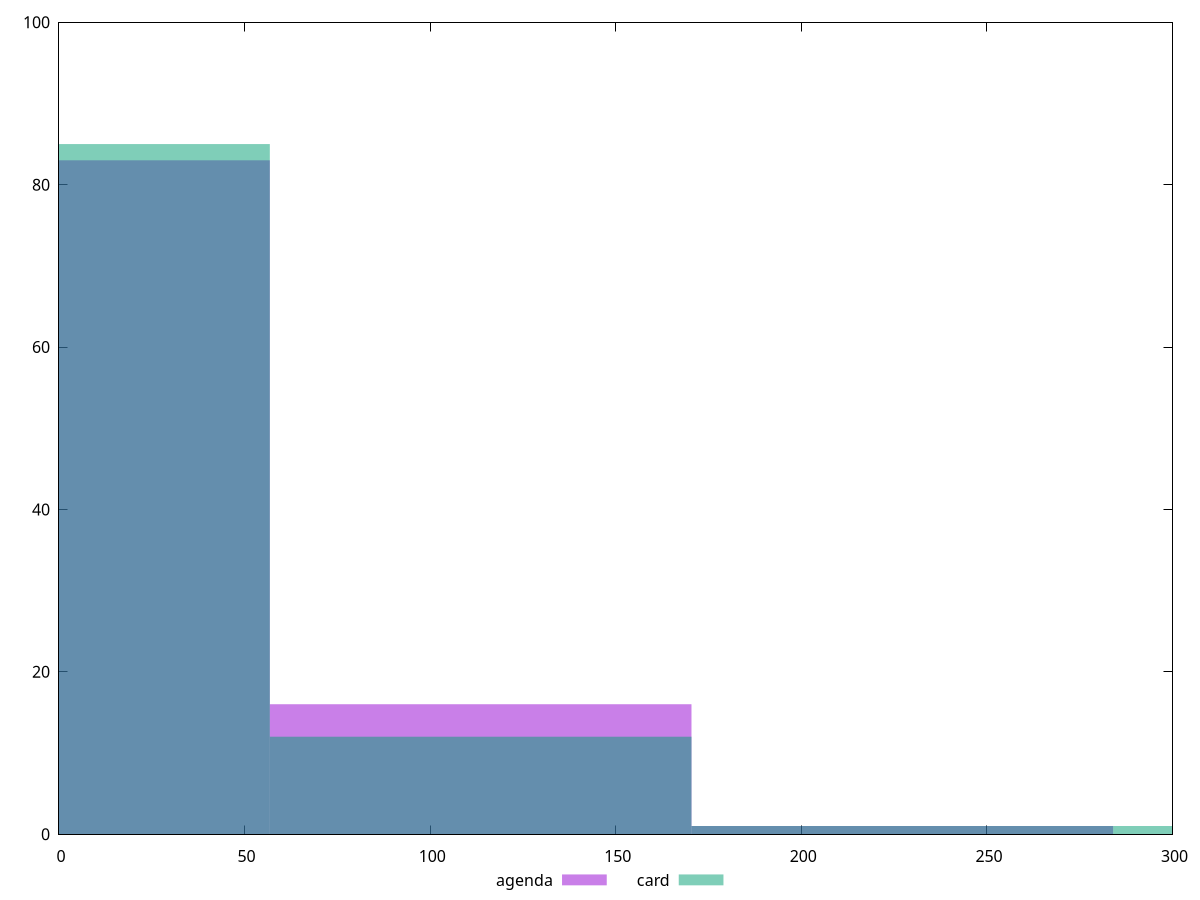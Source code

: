 reset

$agenda <<EOF
113.60203211603718 16
227.20406423207436 1
0 83
EOF

$card <<EOF
113.60203211603718 12
0 85
227.20406423207436 1
340.8060963481115 1
EOF

set key outside below
set boxwidth 113.60203211603718
set xrange [0:300]
set yrange [0:100]
set trange [0:100]
set style fill transparent solid 0.5 noborder
set terminal svg size 640, 500 enhanced background rgb 'white'
set output "reports/report_00027_2021-02-24T12-40-31.850Z/unminified-javascript/comparison/histogram/1_vs_2.svg"

plot $agenda title "agenda" with boxes, \
     $card title "card" with boxes

reset
